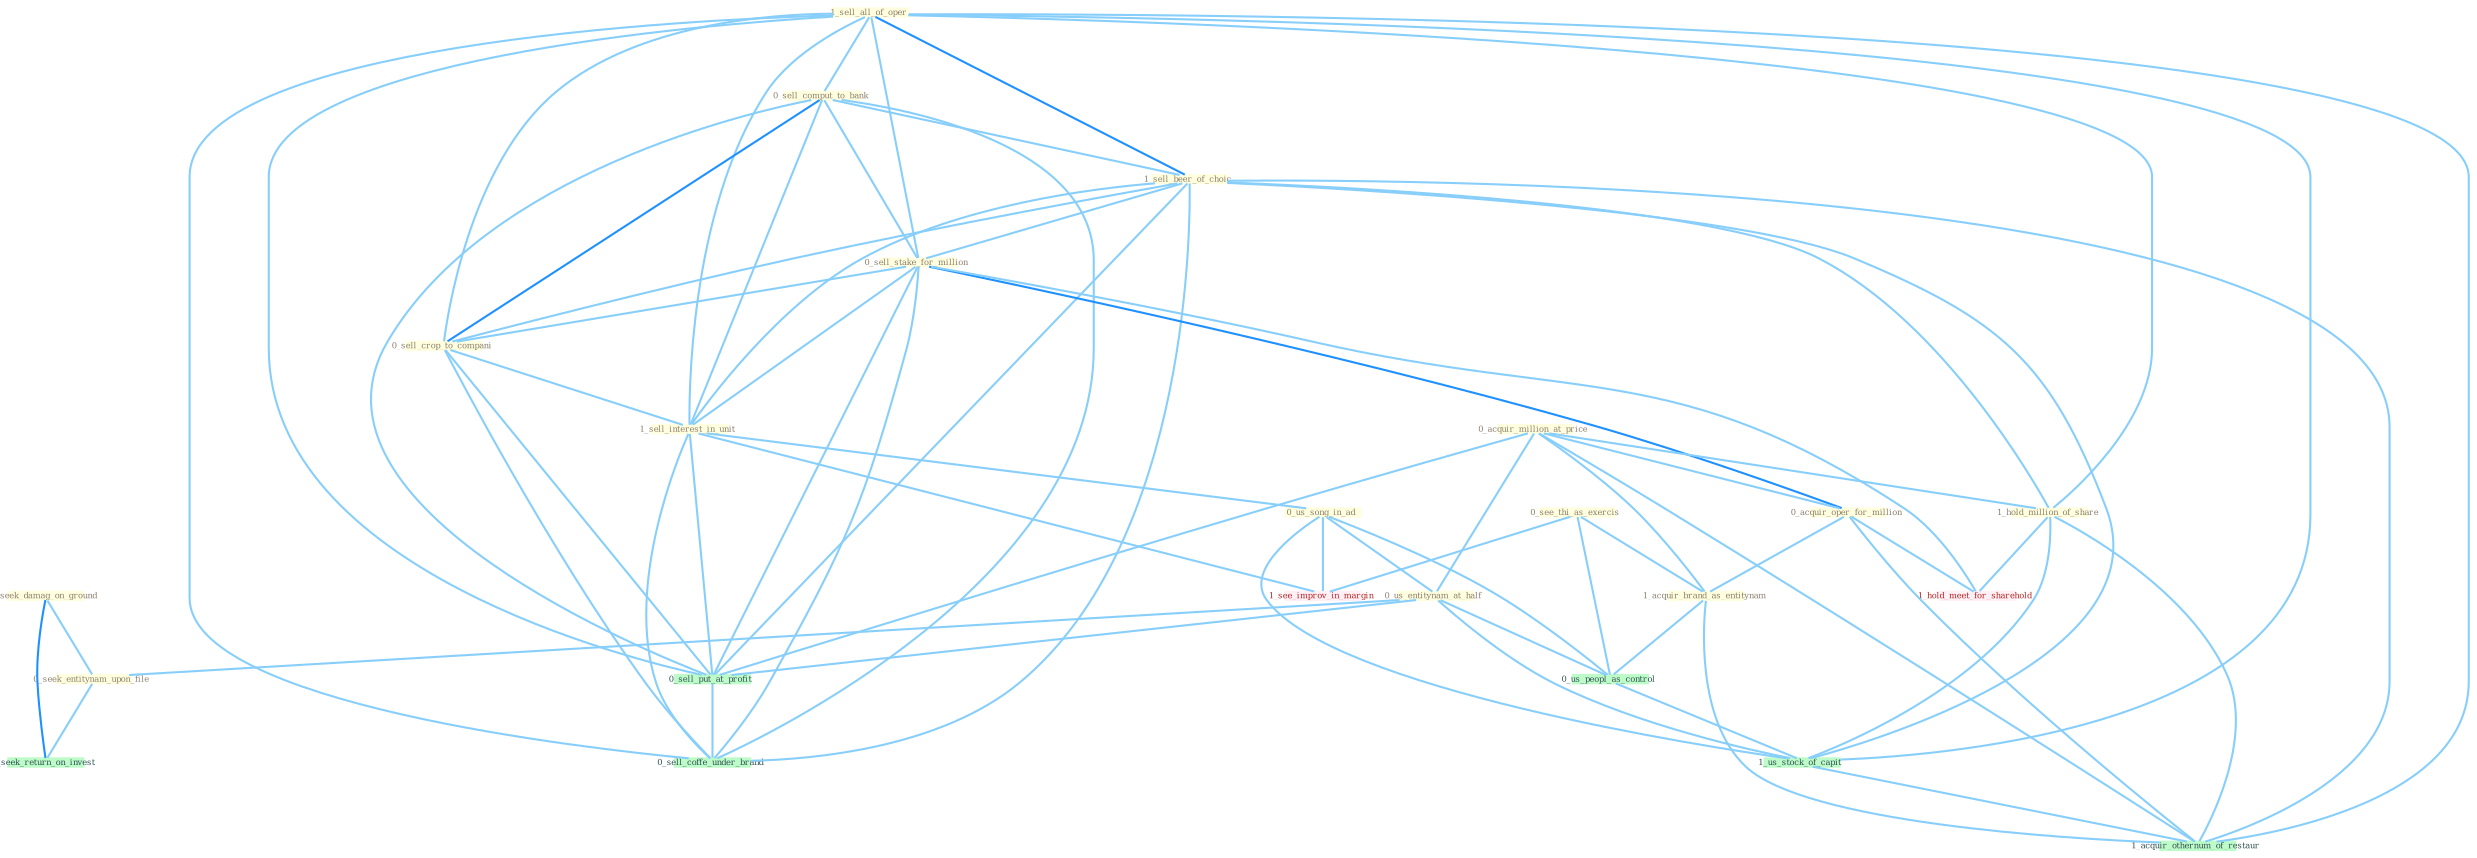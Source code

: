 Graph G{ 
    node
    [shape=polygon,style=filled,width=.5,height=.06,color="#BDFCC9",fixedsize=true,fontsize=4,
    fontcolor="#2f4f4f"];
    {node
    [color="#ffffe0", fontcolor="#8b7d6b"] "1_sell_all_of_oper " "0_sell_comput_to_bank " "1_sell_beer_of_choic " "0_sell_stake_for_million " "0_acquir_million_at_price " "0_seek_damag_on_ground " "0_sell_crop_to_compani " "1_sell_interest_in_unit " "0_us_song_in_ad " "0_see_thi_as_exercis " "0_us_entitynam_at_half " "0_acquir_oper_for_million " "1_acquir_brand_as_entitynam " "1_hold_million_of_share " "0_seek_entitynam_upon_file "}
{node [color="#fff0f5", fontcolor="#b22222"] "1_see_improv_in_margin " "1_hold_meet_for_sharehold "}
edge [color="#B0E2FF"];

	"1_sell_all_of_oper " -- "0_sell_comput_to_bank " [w="1", color="#87cefa" ];
	"1_sell_all_of_oper " -- "1_sell_beer_of_choic " [w="2", color="#1e90ff" , len=0.8];
	"1_sell_all_of_oper " -- "0_sell_stake_for_million " [w="1", color="#87cefa" ];
	"1_sell_all_of_oper " -- "0_sell_crop_to_compani " [w="1", color="#87cefa" ];
	"1_sell_all_of_oper " -- "1_sell_interest_in_unit " [w="1", color="#87cefa" ];
	"1_sell_all_of_oper " -- "1_hold_million_of_share " [w="1", color="#87cefa" ];
	"1_sell_all_of_oper " -- "0_sell_put_at_profit " [w="1", color="#87cefa" ];
	"1_sell_all_of_oper " -- "1_us_stock_of_capit " [w="1", color="#87cefa" ];
	"1_sell_all_of_oper " -- "0_sell_coffe_under_brand " [w="1", color="#87cefa" ];
	"1_sell_all_of_oper " -- "1_acquir_othernum_of_restaur " [w="1", color="#87cefa" ];
	"0_sell_comput_to_bank " -- "1_sell_beer_of_choic " [w="1", color="#87cefa" ];
	"0_sell_comput_to_bank " -- "0_sell_stake_for_million " [w="1", color="#87cefa" ];
	"0_sell_comput_to_bank " -- "0_sell_crop_to_compani " [w="2", color="#1e90ff" , len=0.8];
	"0_sell_comput_to_bank " -- "1_sell_interest_in_unit " [w="1", color="#87cefa" ];
	"0_sell_comput_to_bank " -- "0_sell_put_at_profit " [w="1", color="#87cefa" ];
	"0_sell_comput_to_bank " -- "0_sell_coffe_under_brand " [w="1", color="#87cefa" ];
	"1_sell_beer_of_choic " -- "0_sell_stake_for_million " [w="1", color="#87cefa" ];
	"1_sell_beer_of_choic " -- "0_sell_crop_to_compani " [w="1", color="#87cefa" ];
	"1_sell_beer_of_choic " -- "1_sell_interest_in_unit " [w="1", color="#87cefa" ];
	"1_sell_beer_of_choic " -- "1_hold_million_of_share " [w="1", color="#87cefa" ];
	"1_sell_beer_of_choic " -- "0_sell_put_at_profit " [w="1", color="#87cefa" ];
	"1_sell_beer_of_choic " -- "1_us_stock_of_capit " [w="1", color="#87cefa" ];
	"1_sell_beer_of_choic " -- "0_sell_coffe_under_brand " [w="1", color="#87cefa" ];
	"1_sell_beer_of_choic " -- "1_acquir_othernum_of_restaur " [w="1", color="#87cefa" ];
	"0_sell_stake_for_million " -- "0_sell_crop_to_compani " [w="1", color="#87cefa" ];
	"0_sell_stake_for_million " -- "1_sell_interest_in_unit " [w="1", color="#87cefa" ];
	"0_sell_stake_for_million " -- "0_acquir_oper_for_million " [w="2", color="#1e90ff" , len=0.8];
	"0_sell_stake_for_million " -- "0_sell_put_at_profit " [w="1", color="#87cefa" ];
	"0_sell_stake_for_million " -- "0_sell_coffe_under_brand " [w="1", color="#87cefa" ];
	"0_sell_stake_for_million " -- "1_hold_meet_for_sharehold " [w="1", color="#87cefa" ];
	"0_acquir_million_at_price " -- "0_us_entitynam_at_half " [w="1", color="#87cefa" ];
	"0_acquir_million_at_price " -- "0_acquir_oper_for_million " [w="1", color="#87cefa" ];
	"0_acquir_million_at_price " -- "1_acquir_brand_as_entitynam " [w="1", color="#87cefa" ];
	"0_acquir_million_at_price " -- "1_hold_million_of_share " [w="1", color="#87cefa" ];
	"0_acquir_million_at_price " -- "0_sell_put_at_profit " [w="1", color="#87cefa" ];
	"0_acquir_million_at_price " -- "1_acquir_othernum_of_restaur " [w="1", color="#87cefa" ];
	"0_seek_damag_on_ground " -- "0_seek_entitynam_upon_file " [w="1", color="#87cefa" ];
	"0_seek_damag_on_ground " -- "0_seek_return_on_invest " [w="2", color="#1e90ff" , len=0.8];
	"0_sell_crop_to_compani " -- "1_sell_interest_in_unit " [w="1", color="#87cefa" ];
	"0_sell_crop_to_compani " -- "0_sell_put_at_profit " [w="1", color="#87cefa" ];
	"0_sell_crop_to_compani " -- "0_sell_coffe_under_brand " [w="1", color="#87cefa" ];
	"1_sell_interest_in_unit " -- "0_us_song_in_ad " [w="1", color="#87cefa" ];
	"1_sell_interest_in_unit " -- "0_sell_put_at_profit " [w="1", color="#87cefa" ];
	"1_sell_interest_in_unit " -- "1_see_improv_in_margin " [w="1", color="#87cefa" ];
	"1_sell_interest_in_unit " -- "0_sell_coffe_under_brand " [w="1", color="#87cefa" ];
	"0_us_song_in_ad " -- "0_us_entitynam_at_half " [w="1", color="#87cefa" ];
	"0_us_song_in_ad " -- "0_us_peopl_as_control " [w="1", color="#87cefa" ];
	"0_us_song_in_ad " -- "1_us_stock_of_capit " [w="1", color="#87cefa" ];
	"0_us_song_in_ad " -- "1_see_improv_in_margin " [w="1", color="#87cefa" ];
	"0_see_thi_as_exercis " -- "1_acquir_brand_as_entitynam " [w="1", color="#87cefa" ];
	"0_see_thi_as_exercis " -- "0_us_peopl_as_control " [w="1", color="#87cefa" ];
	"0_see_thi_as_exercis " -- "1_see_improv_in_margin " [w="1", color="#87cefa" ];
	"0_us_entitynam_at_half " -- "0_seek_entitynam_upon_file " [w="1", color="#87cefa" ];
	"0_us_entitynam_at_half " -- "0_us_peopl_as_control " [w="1", color="#87cefa" ];
	"0_us_entitynam_at_half " -- "0_sell_put_at_profit " [w="1", color="#87cefa" ];
	"0_us_entitynam_at_half " -- "1_us_stock_of_capit " [w="1", color="#87cefa" ];
	"0_acquir_oper_for_million " -- "1_acquir_brand_as_entitynam " [w="1", color="#87cefa" ];
	"0_acquir_oper_for_million " -- "1_hold_meet_for_sharehold " [w="1", color="#87cefa" ];
	"0_acquir_oper_for_million " -- "1_acquir_othernum_of_restaur " [w="1", color="#87cefa" ];
	"1_acquir_brand_as_entitynam " -- "0_us_peopl_as_control " [w="1", color="#87cefa" ];
	"1_acquir_brand_as_entitynam " -- "1_acquir_othernum_of_restaur " [w="1", color="#87cefa" ];
	"1_hold_million_of_share " -- "1_us_stock_of_capit " [w="1", color="#87cefa" ];
	"1_hold_million_of_share " -- "1_hold_meet_for_sharehold " [w="1", color="#87cefa" ];
	"1_hold_million_of_share " -- "1_acquir_othernum_of_restaur " [w="1", color="#87cefa" ];
	"0_seek_entitynam_upon_file " -- "0_seek_return_on_invest " [w="1", color="#87cefa" ];
	"0_us_peopl_as_control " -- "1_us_stock_of_capit " [w="1", color="#87cefa" ];
	"0_sell_put_at_profit " -- "0_sell_coffe_under_brand " [w="1", color="#87cefa" ];
	"1_us_stock_of_capit " -- "1_acquir_othernum_of_restaur " [w="1", color="#87cefa" ];
}
